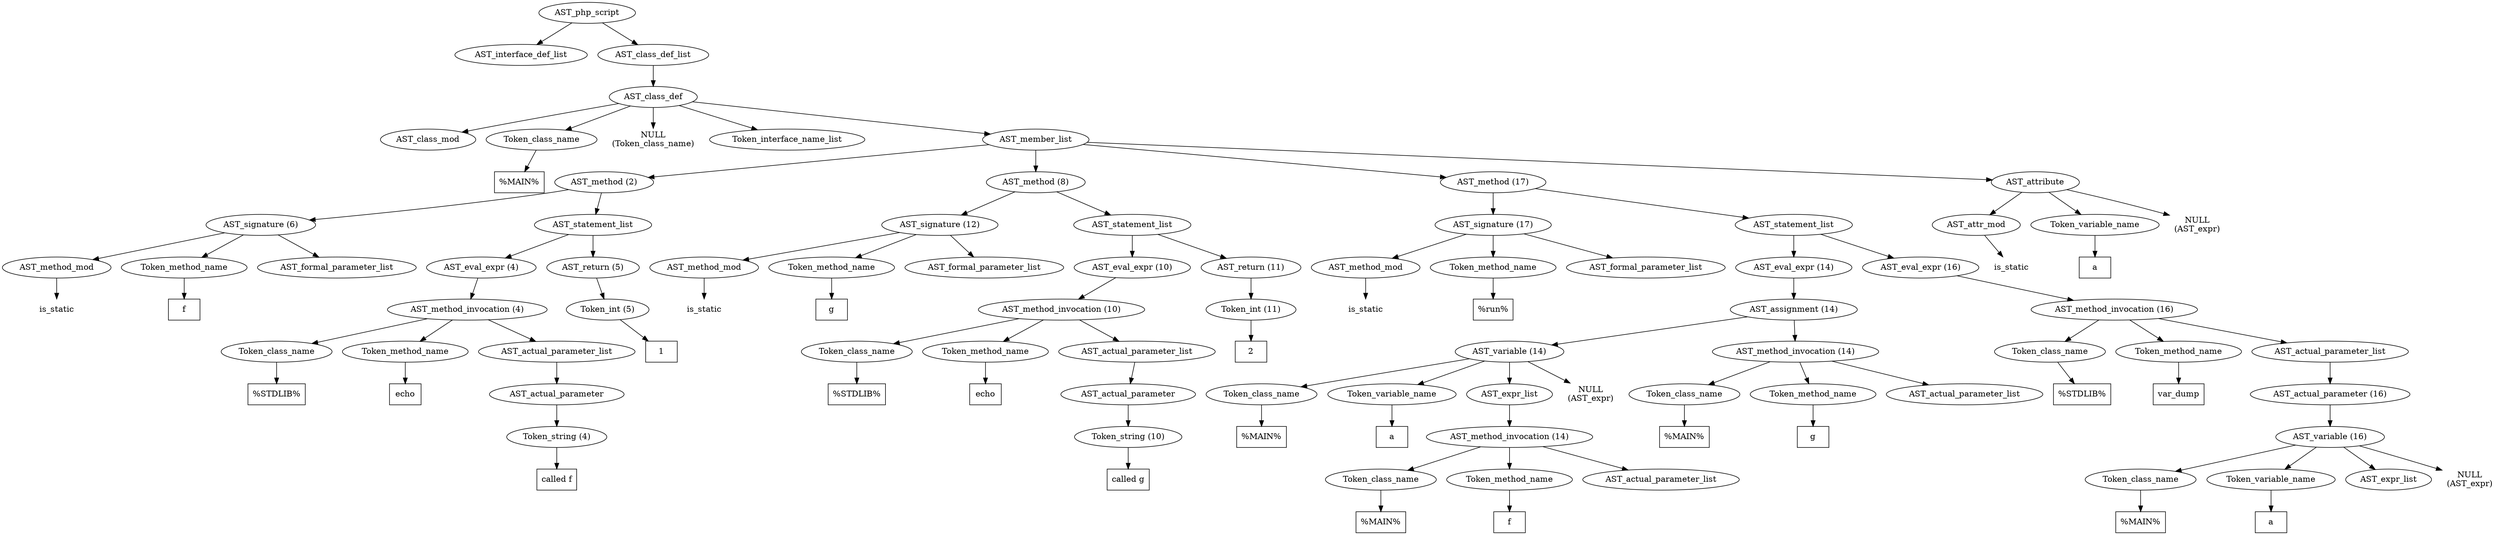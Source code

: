 /*
 * AST in dot format generated by phc -- the PHP compiler
 */

digraph AST {
node_0 [label="AST_php_script"];
node_1 [label="AST_interface_def_list"];
node_2 [label="AST_class_def_list"];
node_3 [label="AST_class_def"];
node_4 [label="AST_class_mod"];
node_5 [label="Token_class_name"];
node_6 [label="%MAIN%", shape=box]
node_5 -> node_6;
node_7 [label="NULL\n(Token_class_name)", shape=plaintext]
node_8 [label="Token_interface_name_list"];
node_9 [label="AST_member_list"];
node_10 [label="AST_method (2)"];
node_11 [label="AST_signature (6)"];
node_12 [label="AST_method_mod"];
node_13 [label="is_static", shape=plaintext]
node_12 -> node_13;
node_14 [label="Token_method_name"];
node_15 [label="f", shape=box]
node_14 -> node_15;
node_16 [label="AST_formal_parameter_list"];
node_11 -> node_16;
node_11 -> node_14;
node_11 -> node_12;
node_17 [label="AST_statement_list"];
node_18 [label="AST_eval_expr (4)"];
node_19 [label="AST_method_invocation (4)"];
node_20 [label="Token_class_name"];
node_21 [label="%STDLIB%", shape=box]
node_20 -> node_21;
node_22 [label="Token_method_name"];
node_23 [label="echo", shape=box]
node_22 -> node_23;
node_24 [label="AST_actual_parameter_list"];
node_25 [label="AST_actual_parameter"];
node_26 [label="Token_string (4)"];
node_27 [label="called f", shape=box]
node_26 -> node_27;
node_25 -> node_26;
node_24 -> node_25;
node_19 -> node_24;
node_19 -> node_22;
node_19 -> node_20;
node_18 -> node_19;
node_28 [label="AST_return (5)"];
node_29 [label="Token_int (5)"];
node_30 [label="1", shape=box]
node_29 -> node_30;
node_28 -> node_29;
node_17 -> node_28;
node_17 -> node_18;
node_10 -> node_17;
node_10 -> node_11;
node_31 [label="AST_method (8)"];
node_32 [label="AST_signature (12)"];
node_33 [label="AST_method_mod"];
node_34 [label="is_static", shape=plaintext]
node_33 -> node_34;
node_35 [label="Token_method_name"];
node_36 [label="g", shape=box]
node_35 -> node_36;
node_37 [label="AST_formal_parameter_list"];
node_32 -> node_37;
node_32 -> node_35;
node_32 -> node_33;
node_38 [label="AST_statement_list"];
node_39 [label="AST_eval_expr (10)"];
node_40 [label="AST_method_invocation (10)"];
node_41 [label="Token_class_name"];
node_42 [label="%STDLIB%", shape=box]
node_41 -> node_42;
node_43 [label="Token_method_name"];
node_44 [label="echo", shape=box]
node_43 -> node_44;
node_45 [label="AST_actual_parameter_list"];
node_46 [label="AST_actual_parameter"];
node_47 [label="Token_string (10)"];
node_48 [label="called g", shape=box]
node_47 -> node_48;
node_46 -> node_47;
node_45 -> node_46;
node_40 -> node_45;
node_40 -> node_43;
node_40 -> node_41;
node_39 -> node_40;
node_49 [label="AST_return (11)"];
node_50 [label="Token_int (11)"];
node_51 [label="2", shape=box]
node_50 -> node_51;
node_49 -> node_50;
node_38 -> node_49;
node_38 -> node_39;
node_31 -> node_38;
node_31 -> node_32;
node_52 [label="AST_method (17)"];
node_53 [label="AST_signature (17)"];
node_54 [label="AST_method_mod"];
node_55 [label="is_static", shape=plaintext]
node_54 -> node_55;
node_56 [label="Token_method_name"];
node_57 [label="%run%", shape=box]
node_56 -> node_57;
node_58 [label="AST_formal_parameter_list"];
node_53 -> node_58;
node_53 -> node_56;
node_53 -> node_54;
node_59 [label="AST_statement_list"];
node_60 [label="AST_eval_expr (14)"];
node_61 [label="AST_assignment (14)"];
node_62 [label="AST_variable (14)"];
node_63 [label="Token_class_name"];
node_64 [label="%MAIN%", shape=box]
node_63 -> node_64;
node_65 [label="Token_variable_name"];
node_66 [label="a", shape=box]
node_65 -> node_66;
node_67 [label="AST_expr_list"];
node_68 [label="AST_method_invocation (14)"];
node_69 [label="Token_class_name"];
node_70 [label="%MAIN%", shape=box]
node_69 -> node_70;
node_71 [label="Token_method_name"];
node_72 [label="f", shape=box]
node_71 -> node_72;
node_73 [label="AST_actual_parameter_list"];
node_68 -> node_73;
node_68 -> node_71;
node_68 -> node_69;
node_67 -> node_68;
node_74 [label="NULL\n(AST_expr)", shape=plaintext]
node_62 -> node_74;
node_62 -> node_67;
node_62 -> node_65;
node_62 -> node_63;
node_75 [label="AST_method_invocation (14)"];
node_76 [label="Token_class_name"];
node_77 [label="%MAIN%", shape=box]
node_76 -> node_77;
node_78 [label="Token_method_name"];
node_79 [label="g", shape=box]
node_78 -> node_79;
node_80 [label="AST_actual_parameter_list"];
node_75 -> node_80;
node_75 -> node_78;
node_75 -> node_76;
node_61 -> node_75;
node_61 -> node_62;
node_60 -> node_61;
node_81 [label="AST_eval_expr (16)"];
node_82 [label="AST_method_invocation (16)"];
node_83 [label="Token_class_name"];
node_84 [label="%STDLIB%", shape=box]
node_83 -> node_84;
node_85 [label="Token_method_name"];
node_86 [label="var_dump", shape=box]
node_85 -> node_86;
node_87 [label="AST_actual_parameter_list"];
node_88 [label="AST_actual_parameter (16)"];
node_89 [label="AST_variable (16)"];
node_90 [label="Token_class_name"];
node_91 [label="%MAIN%", shape=box]
node_90 -> node_91;
node_92 [label="Token_variable_name"];
node_93 [label="a", shape=box]
node_92 -> node_93;
node_94 [label="AST_expr_list"];
node_95 [label="NULL\n(AST_expr)", shape=plaintext]
node_89 -> node_95;
node_89 -> node_94;
node_89 -> node_92;
node_89 -> node_90;
node_88 -> node_89;
node_87 -> node_88;
node_82 -> node_87;
node_82 -> node_85;
node_82 -> node_83;
node_81 -> node_82;
node_59 -> node_81;
node_59 -> node_60;
node_52 -> node_59;
node_52 -> node_53;
node_96 [label="AST_attribute"];
node_97 [label="AST_attr_mod"];
node_98 [label="is_static", shape=plaintext]
node_97 -> node_98;
node_99 [label="Token_variable_name"];
node_100 [label="a", shape=box]
node_99 -> node_100;
node_101 [label="NULL\n(AST_expr)", shape=plaintext]
node_96 -> node_101;
node_96 -> node_99;
node_96 -> node_97;
node_9 -> node_96;
node_9 -> node_52;
node_9 -> node_31;
node_9 -> node_10;
node_3 -> node_9;
node_3 -> node_8;
node_3 -> node_7;
node_3 -> node_5;
node_3 -> node_4;
node_2 -> node_3;
node_0 -> node_2;
node_0 -> node_1;
}
